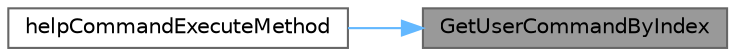 digraph "GetUserCommandByIndex"
{
 // LATEX_PDF_SIZE
  bgcolor="transparent";
  edge [fontname=Helvetica,fontsize=10,labelfontname=Helvetica,labelfontsize=10];
  node [fontname=Helvetica,fontsize=10,shape=box,height=0.2,width=0.4];
  rankdir="RL";
  Node1 [id="Node000001",label="GetUserCommandByIndex",height=0.2,width=0.4,color="gray40", fillcolor="grey60", style="filled", fontcolor="black",tooltip="Gets the COMMAND_INFO of the user command."];
  Node1 -> Node2 [id="edge1_Node000001_Node000002",dir="back",color="steelblue1",style="solid",tooltip=" "];
  Node2 [id="Node000002",label="helpCommandExecuteMethod",height=0.2,width=0.4,color="grey40", fillcolor="white", style="filled",URL="$help___command_8c.html#a5c362006d6632d2238f53583215df25b",tooltip=" "];
}
